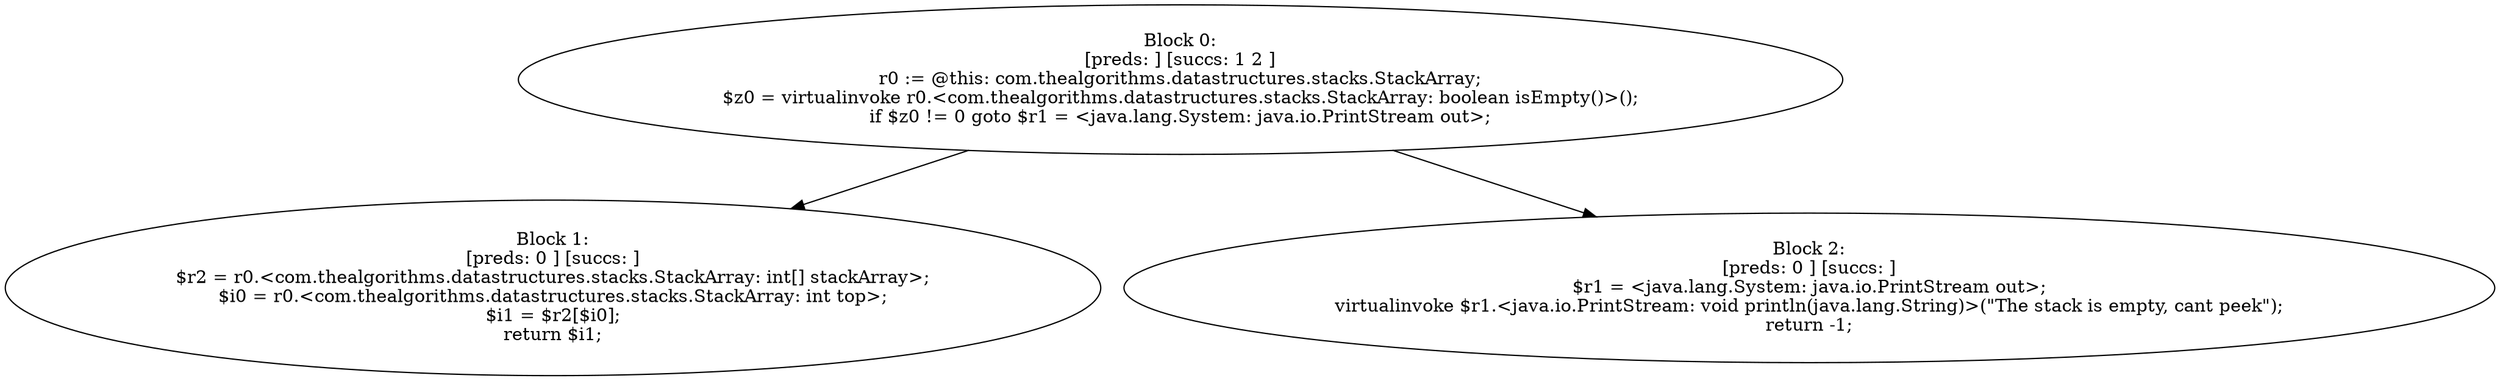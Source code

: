 digraph "unitGraph" {
    "Block 0:
[preds: ] [succs: 1 2 ]
r0 := @this: com.thealgorithms.datastructures.stacks.StackArray;
$z0 = virtualinvoke r0.<com.thealgorithms.datastructures.stacks.StackArray: boolean isEmpty()>();
if $z0 != 0 goto $r1 = <java.lang.System: java.io.PrintStream out>;
"
    "Block 1:
[preds: 0 ] [succs: ]
$r2 = r0.<com.thealgorithms.datastructures.stacks.StackArray: int[] stackArray>;
$i0 = r0.<com.thealgorithms.datastructures.stacks.StackArray: int top>;
$i1 = $r2[$i0];
return $i1;
"
    "Block 2:
[preds: 0 ] [succs: ]
$r1 = <java.lang.System: java.io.PrintStream out>;
virtualinvoke $r1.<java.io.PrintStream: void println(java.lang.String)>(\"The stack is empty, cant peek\");
return -1;
"
    "Block 0:
[preds: ] [succs: 1 2 ]
r0 := @this: com.thealgorithms.datastructures.stacks.StackArray;
$z0 = virtualinvoke r0.<com.thealgorithms.datastructures.stacks.StackArray: boolean isEmpty()>();
if $z0 != 0 goto $r1 = <java.lang.System: java.io.PrintStream out>;
"->"Block 1:
[preds: 0 ] [succs: ]
$r2 = r0.<com.thealgorithms.datastructures.stacks.StackArray: int[] stackArray>;
$i0 = r0.<com.thealgorithms.datastructures.stacks.StackArray: int top>;
$i1 = $r2[$i0];
return $i1;
";
    "Block 0:
[preds: ] [succs: 1 2 ]
r0 := @this: com.thealgorithms.datastructures.stacks.StackArray;
$z0 = virtualinvoke r0.<com.thealgorithms.datastructures.stacks.StackArray: boolean isEmpty()>();
if $z0 != 0 goto $r1 = <java.lang.System: java.io.PrintStream out>;
"->"Block 2:
[preds: 0 ] [succs: ]
$r1 = <java.lang.System: java.io.PrintStream out>;
virtualinvoke $r1.<java.io.PrintStream: void println(java.lang.String)>(\"The stack is empty, cant peek\");
return -1;
";
}

